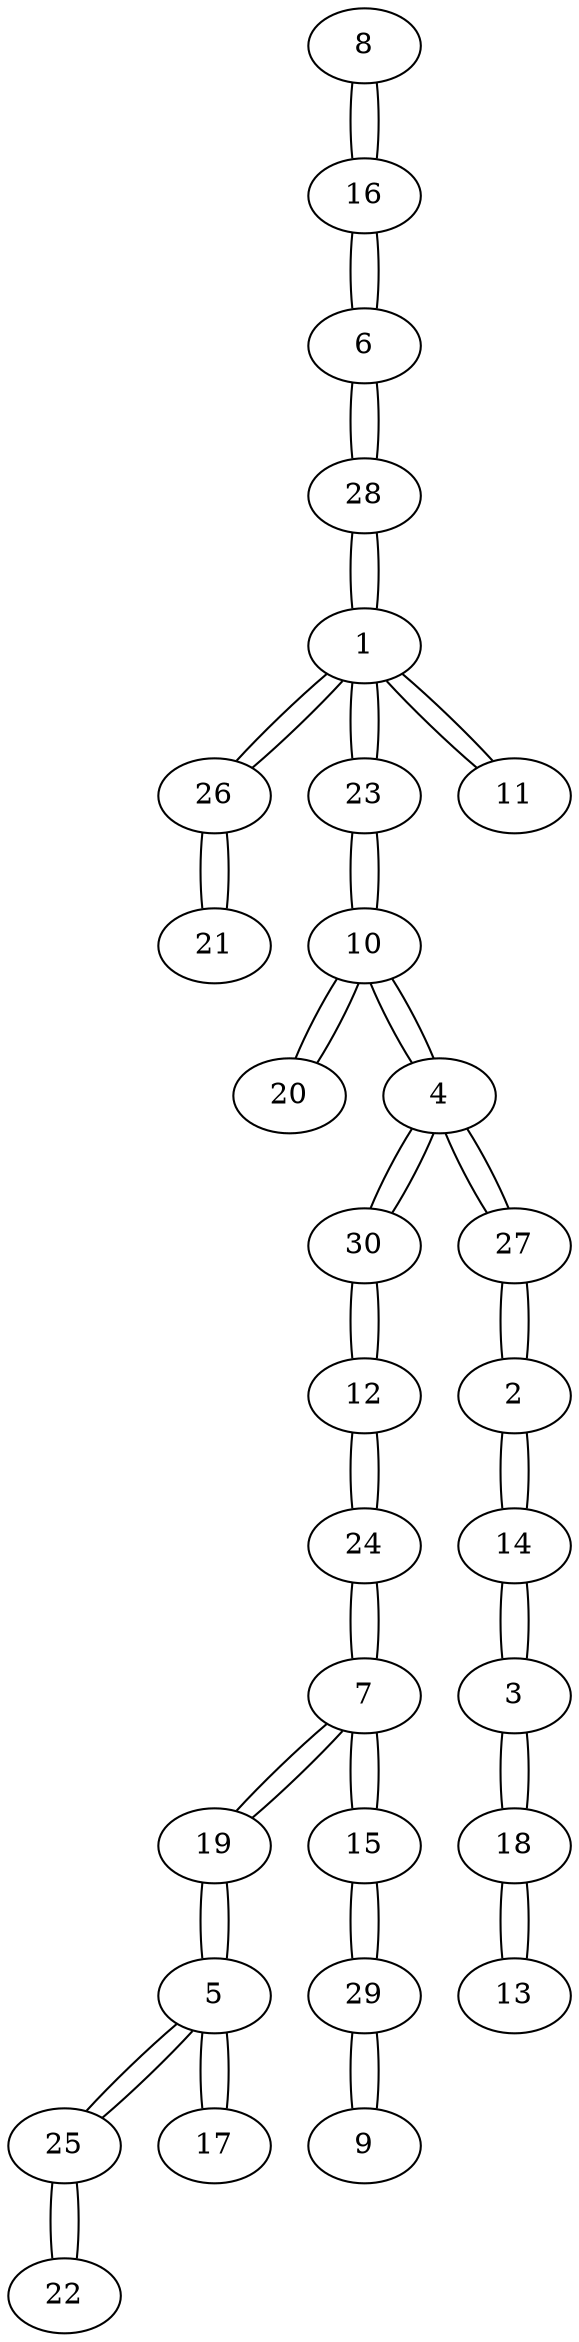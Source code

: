 graph sample {
8 -- 16;
16 -- 8;
16 -- 6;
6 -- 16;
6 -- 28;
28 -- 6;
28 -- 1;
1 -- 28;
1 -- 26;
26 -- 1;
26 -- 21;
21 -- 26;
1 -- 23;
23 -- 1;
23 -- 10;
10 -- 23;
10 -- 20;
20 -- 10;
10 -- 4;
4 -- 10;
4 -- 30;
30 -- 4;
30 -- 12;
12 -- 30;
12 -- 24;
24 -- 12;
24 -- 7;
7 -- 24;
7 -- 19;
19 -- 7;
19 -- 5;
5 -- 19;
5 -- 25;
25 -- 5;
25 -- 22;
22 -- 25;
5 -- 17;
17 -- 5;
7 -- 15;
15 -- 7;
15 -- 29;
29 -- 15;
29 -- 9;
9 -- 29;
4 -- 27;
27 -- 4;
27 -- 2;
2 -- 27;
2 -- 14;
14 -- 2;
14 -- 3;
3 -- 14;
3 -- 18;
18 -- 3;
18 -- 13;
13 -- 18;
1 -- 11;
11 -- 1;
}